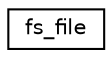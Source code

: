 digraph G
{
  edge [fontname="Helvetica",fontsize=10,labelfontname="Helvetica",labelfontsize=10];
  node [fontname="Helvetica",fontsize=10,shape=record];
  rankdir=LR;
  Node1 [label="fs_file",height=0.2,width=0.4,color="black", fillcolor="white", style="filled",URL="$a00026.html"];
}
